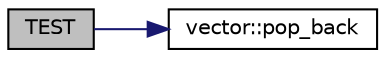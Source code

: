 digraph "TEST"
{
 // LATEX_PDF_SIZE
  edge [fontname="Helvetica",fontsize="10",labelfontname="Helvetica",labelfontsize="10"];
  node [fontname="Helvetica",fontsize="10",shape=record];
  rankdir="LR";
  Node49 [label="TEST",height=0.2,width=0.4,color="black", fillcolor="grey75", style="filled", fontcolor="black",tooltip=" "];
  Node49 -> Node50 [color="midnightblue",fontsize="10",style="solid",fontname="Helvetica"];
  Node50 [label="vector::pop_back",height=0.2,width=0.4,color="black", fillcolor="white", style="filled",URL="$classvector.html#a0f163a88a6b18f6b7649aff1523d7a7b",tooltip="Removes the last element of the container."];
}

